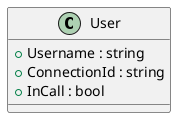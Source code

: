 @startuml
class User {
    + Username : string
    + ConnectionId : string
    + InCall : bool
}
@enduml

